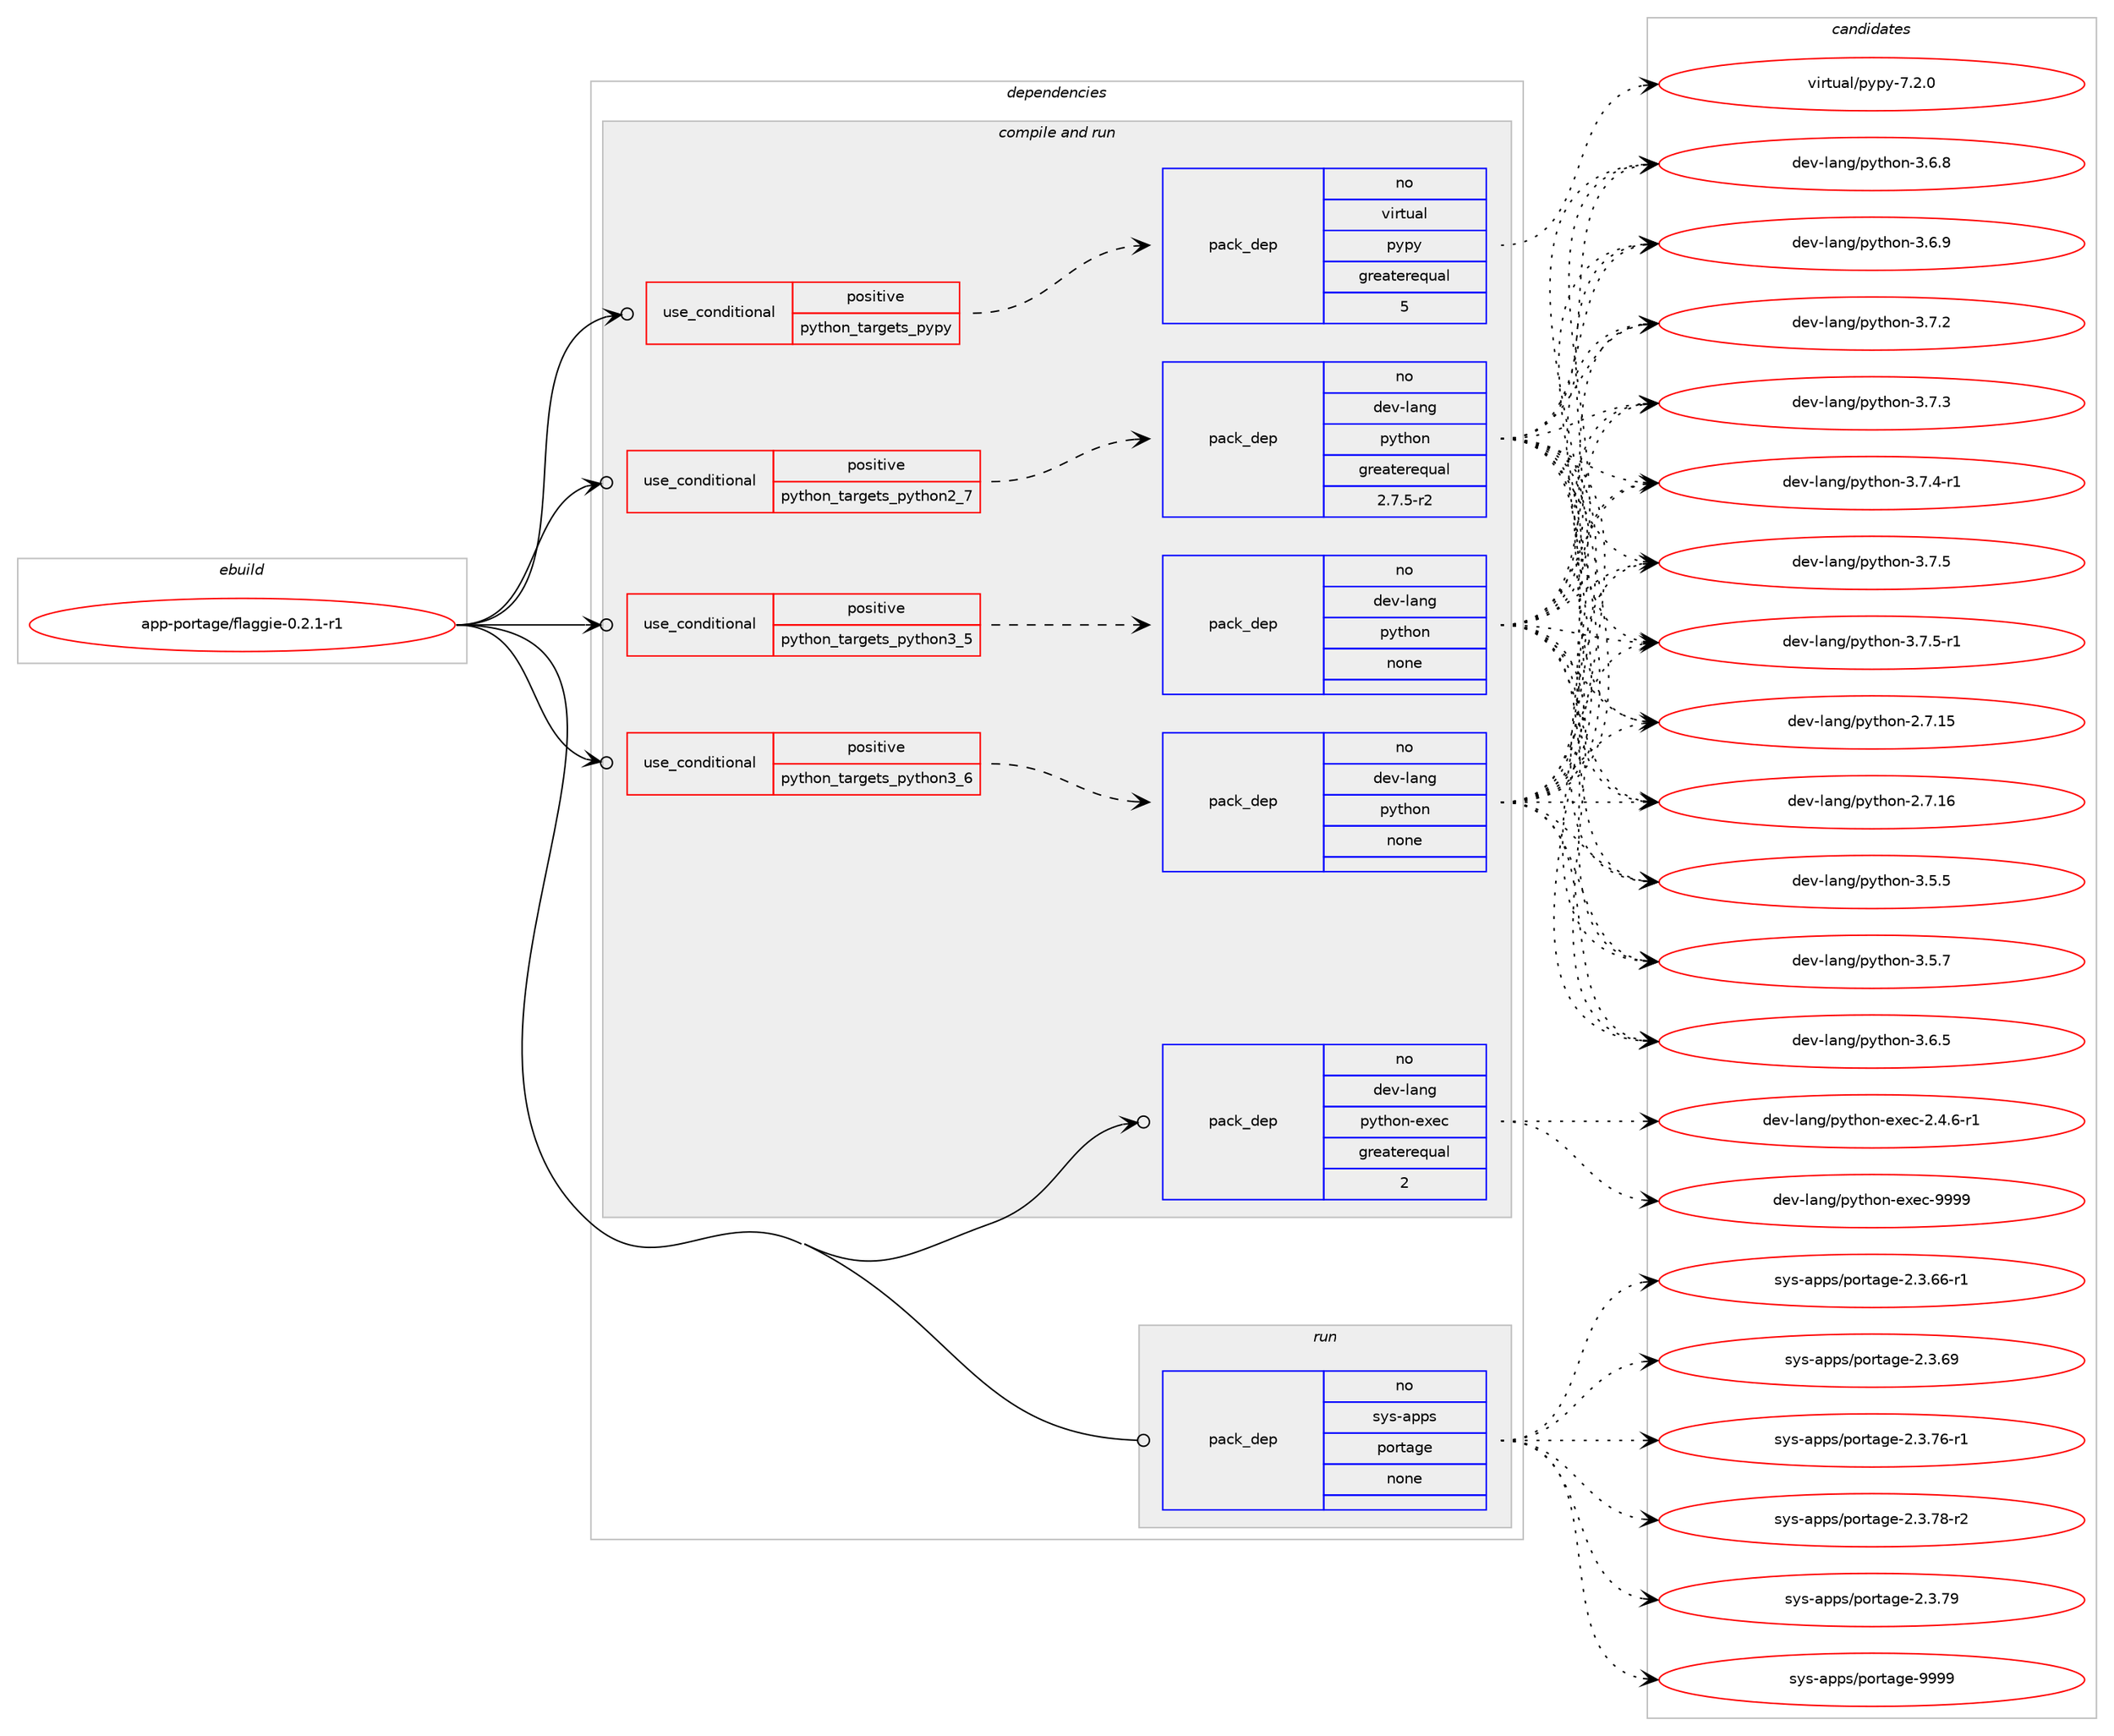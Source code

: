 digraph prolog {

# *************
# Graph options
# *************

newrank=true;
concentrate=true;
compound=true;
graph [rankdir=LR,fontname=Helvetica,fontsize=10,ranksep=1.5];#, ranksep=2.5, nodesep=0.2];
edge  [arrowhead=vee];
node  [fontname=Helvetica,fontsize=10];

# **********
# The ebuild
# **********

subgraph cluster_leftcol {
color=gray;
rank=same;
label=<<i>ebuild</i>>;
id [label="app-portage/flaggie-0.2.1-r1", color=red, width=4, href="../app-portage/flaggie-0.2.1-r1.svg"];
}

# ****************
# The dependencies
# ****************

subgraph cluster_midcol {
color=gray;
label=<<i>dependencies</i>>;
subgraph cluster_compile {
fillcolor="#eeeeee";
style=filled;
label=<<i>compile</i>>;
}
subgraph cluster_compileandrun {
fillcolor="#eeeeee";
style=filled;
label=<<i>compile and run</i>>;
subgraph cond120416 {
dependency505097 [label=<<TABLE BORDER="0" CELLBORDER="1" CELLSPACING="0" CELLPADDING="4"><TR><TD ROWSPAN="3" CELLPADDING="10">use_conditional</TD></TR><TR><TD>positive</TD></TR><TR><TD>python_targets_pypy</TD></TR></TABLE>>, shape=none, color=red];
subgraph pack375550 {
dependency505098 [label=<<TABLE BORDER="0" CELLBORDER="1" CELLSPACING="0" CELLPADDING="4" WIDTH="220"><TR><TD ROWSPAN="6" CELLPADDING="30">pack_dep</TD></TR><TR><TD WIDTH="110">no</TD></TR><TR><TD>virtual</TD></TR><TR><TD>pypy</TD></TR><TR><TD>greaterequal</TD></TR><TR><TD>5</TD></TR></TABLE>>, shape=none, color=blue];
}
dependency505097:e -> dependency505098:w [weight=20,style="dashed",arrowhead="vee"];
}
id:e -> dependency505097:w [weight=20,style="solid",arrowhead="odotvee"];
subgraph cond120417 {
dependency505099 [label=<<TABLE BORDER="0" CELLBORDER="1" CELLSPACING="0" CELLPADDING="4"><TR><TD ROWSPAN="3" CELLPADDING="10">use_conditional</TD></TR><TR><TD>positive</TD></TR><TR><TD>python_targets_python2_7</TD></TR></TABLE>>, shape=none, color=red];
subgraph pack375551 {
dependency505100 [label=<<TABLE BORDER="0" CELLBORDER="1" CELLSPACING="0" CELLPADDING="4" WIDTH="220"><TR><TD ROWSPAN="6" CELLPADDING="30">pack_dep</TD></TR><TR><TD WIDTH="110">no</TD></TR><TR><TD>dev-lang</TD></TR><TR><TD>python</TD></TR><TR><TD>greaterequal</TD></TR><TR><TD>2.7.5-r2</TD></TR></TABLE>>, shape=none, color=blue];
}
dependency505099:e -> dependency505100:w [weight=20,style="dashed",arrowhead="vee"];
}
id:e -> dependency505099:w [weight=20,style="solid",arrowhead="odotvee"];
subgraph cond120418 {
dependency505101 [label=<<TABLE BORDER="0" CELLBORDER="1" CELLSPACING="0" CELLPADDING="4"><TR><TD ROWSPAN="3" CELLPADDING="10">use_conditional</TD></TR><TR><TD>positive</TD></TR><TR><TD>python_targets_python3_5</TD></TR></TABLE>>, shape=none, color=red];
subgraph pack375552 {
dependency505102 [label=<<TABLE BORDER="0" CELLBORDER="1" CELLSPACING="0" CELLPADDING="4" WIDTH="220"><TR><TD ROWSPAN="6" CELLPADDING="30">pack_dep</TD></TR><TR><TD WIDTH="110">no</TD></TR><TR><TD>dev-lang</TD></TR><TR><TD>python</TD></TR><TR><TD>none</TD></TR><TR><TD></TD></TR></TABLE>>, shape=none, color=blue];
}
dependency505101:e -> dependency505102:w [weight=20,style="dashed",arrowhead="vee"];
}
id:e -> dependency505101:w [weight=20,style="solid",arrowhead="odotvee"];
subgraph cond120419 {
dependency505103 [label=<<TABLE BORDER="0" CELLBORDER="1" CELLSPACING="0" CELLPADDING="4"><TR><TD ROWSPAN="3" CELLPADDING="10">use_conditional</TD></TR><TR><TD>positive</TD></TR><TR><TD>python_targets_python3_6</TD></TR></TABLE>>, shape=none, color=red];
subgraph pack375553 {
dependency505104 [label=<<TABLE BORDER="0" CELLBORDER="1" CELLSPACING="0" CELLPADDING="4" WIDTH="220"><TR><TD ROWSPAN="6" CELLPADDING="30">pack_dep</TD></TR><TR><TD WIDTH="110">no</TD></TR><TR><TD>dev-lang</TD></TR><TR><TD>python</TD></TR><TR><TD>none</TD></TR><TR><TD></TD></TR></TABLE>>, shape=none, color=blue];
}
dependency505103:e -> dependency505104:w [weight=20,style="dashed",arrowhead="vee"];
}
id:e -> dependency505103:w [weight=20,style="solid",arrowhead="odotvee"];
subgraph pack375554 {
dependency505105 [label=<<TABLE BORDER="0" CELLBORDER="1" CELLSPACING="0" CELLPADDING="4" WIDTH="220"><TR><TD ROWSPAN="6" CELLPADDING="30">pack_dep</TD></TR><TR><TD WIDTH="110">no</TD></TR><TR><TD>dev-lang</TD></TR><TR><TD>python-exec</TD></TR><TR><TD>greaterequal</TD></TR><TR><TD>2</TD></TR></TABLE>>, shape=none, color=blue];
}
id:e -> dependency505105:w [weight=20,style="solid",arrowhead="odotvee"];
}
subgraph cluster_run {
fillcolor="#eeeeee";
style=filled;
label=<<i>run</i>>;
subgraph pack375555 {
dependency505106 [label=<<TABLE BORDER="0" CELLBORDER="1" CELLSPACING="0" CELLPADDING="4" WIDTH="220"><TR><TD ROWSPAN="6" CELLPADDING="30">pack_dep</TD></TR><TR><TD WIDTH="110">no</TD></TR><TR><TD>sys-apps</TD></TR><TR><TD>portage</TD></TR><TR><TD>none</TD></TR><TR><TD></TD></TR></TABLE>>, shape=none, color=blue];
}
id:e -> dependency505106:w [weight=20,style="solid",arrowhead="odot"];
}
}

# **************
# The candidates
# **************

subgraph cluster_choices {
rank=same;
color=gray;
label=<<i>candidates</i>>;

subgraph choice375550 {
color=black;
nodesep=1;
choice1181051141161179710847112121112121455546504648 [label="virtual/pypy-7.2.0", color=red, width=4,href="../virtual/pypy-7.2.0.svg"];
dependency505098:e -> choice1181051141161179710847112121112121455546504648:w [style=dotted,weight="100"];
}
subgraph choice375551 {
color=black;
nodesep=1;
choice10010111845108971101034711212111610411111045504655464953 [label="dev-lang/python-2.7.15", color=red, width=4,href="../dev-lang/python-2.7.15.svg"];
choice10010111845108971101034711212111610411111045504655464954 [label="dev-lang/python-2.7.16", color=red, width=4,href="../dev-lang/python-2.7.16.svg"];
choice100101118451089711010347112121116104111110455146534653 [label="dev-lang/python-3.5.5", color=red, width=4,href="../dev-lang/python-3.5.5.svg"];
choice100101118451089711010347112121116104111110455146534655 [label="dev-lang/python-3.5.7", color=red, width=4,href="../dev-lang/python-3.5.7.svg"];
choice100101118451089711010347112121116104111110455146544653 [label="dev-lang/python-3.6.5", color=red, width=4,href="../dev-lang/python-3.6.5.svg"];
choice100101118451089711010347112121116104111110455146544656 [label="dev-lang/python-3.6.8", color=red, width=4,href="../dev-lang/python-3.6.8.svg"];
choice100101118451089711010347112121116104111110455146544657 [label="dev-lang/python-3.6.9", color=red, width=4,href="../dev-lang/python-3.6.9.svg"];
choice100101118451089711010347112121116104111110455146554650 [label="dev-lang/python-3.7.2", color=red, width=4,href="../dev-lang/python-3.7.2.svg"];
choice100101118451089711010347112121116104111110455146554651 [label="dev-lang/python-3.7.3", color=red, width=4,href="../dev-lang/python-3.7.3.svg"];
choice1001011184510897110103471121211161041111104551465546524511449 [label="dev-lang/python-3.7.4-r1", color=red, width=4,href="../dev-lang/python-3.7.4-r1.svg"];
choice100101118451089711010347112121116104111110455146554653 [label="dev-lang/python-3.7.5", color=red, width=4,href="../dev-lang/python-3.7.5.svg"];
choice1001011184510897110103471121211161041111104551465546534511449 [label="dev-lang/python-3.7.5-r1", color=red, width=4,href="../dev-lang/python-3.7.5-r1.svg"];
dependency505100:e -> choice10010111845108971101034711212111610411111045504655464953:w [style=dotted,weight="100"];
dependency505100:e -> choice10010111845108971101034711212111610411111045504655464954:w [style=dotted,weight="100"];
dependency505100:e -> choice100101118451089711010347112121116104111110455146534653:w [style=dotted,weight="100"];
dependency505100:e -> choice100101118451089711010347112121116104111110455146534655:w [style=dotted,weight="100"];
dependency505100:e -> choice100101118451089711010347112121116104111110455146544653:w [style=dotted,weight="100"];
dependency505100:e -> choice100101118451089711010347112121116104111110455146544656:w [style=dotted,weight="100"];
dependency505100:e -> choice100101118451089711010347112121116104111110455146544657:w [style=dotted,weight="100"];
dependency505100:e -> choice100101118451089711010347112121116104111110455146554650:w [style=dotted,weight="100"];
dependency505100:e -> choice100101118451089711010347112121116104111110455146554651:w [style=dotted,weight="100"];
dependency505100:e -> choice1001011184510897110103471121211161041111104551465546524511449:w [style=dotted,weight="100"];
dependency505100:e -> choice100101118451089711010347112121116104111110455146554653:w [style=dotted,weight="100"];
dependency505100:e -> choice1001011184510897110103471121211161041111104551465546534511449:w [style=dotted,weight="100"];
}
subgraph choice375552 {
color=black;
nodesep=1;
choice10010111845108971101034711212111610411111045504655464953 [label="dev-lang/python-2.7.15", color=red, width=4,href="../dev-lang/python-2.7.15.svg"];
choice10010111845108971101034711212111610411111045504655464954 [label="dev-lang/python-2.7.16", color=red, width=4,href="../dev-lang/python-2.7.16.svg"];
choice100101118451089711010347112121116104111110455146534653 [label="dev-lang/python-3.5.5", color=red, width=4,href="../dev-lang/python-3.5.5.svg"];
choice100101118451089711010347112121116104111110455146534655 [label="dev-lang/python-3.5.7", color=red, width=4,href="../dev-lang/python-3.5.7.svg"];
choice100101118451089711010347112121116104111110455146544653 [label="dev-lang/python-3.6.5", color=red, width=4,href="../dev-lang/python-3.6.5.svg"];
choice100101118451089711010347112121116104111110455146544656 [label="dev-lang/python-3.6.8", color=red, width=4,href="../dev-lang/python-3.6.8.svg"];
choice100101118451089711010347112121116104111110455146544657 [label="dev-lang/python-3.6.9", color=red, width=4,href="../dev-lang/python-3.6.9.svg"];
choice100101118451089711010347112121116104111110455146554650 [label="dev-lang/python-3.7.2", color=red, width=4,href="../dev-lang/python-3.7.2.svg"];
choice100101118451089711010347112121116104111110455146554651 [label="dev-lang/python-3.7.3", color=red, width=4,href="../dev-lang/python-3.7.3.svg"];
choice1001011184510897110103471121211161041111104551465546524511449 [label="dev-lang/python-3.7.4-r1", color=red, width=4,href="../dev-lang/python-3.7.4-r1.svg"];
choice100101118451089711010347112121116104111110455146554653 [label="dev-lang/python-3.7.5", color=red, width=4,href="../dev-lang/python-3.7.5.svg"];
choice1001011184510897110103471121211161041111104551465546534511449 [label="dev-lang/python-3.7.5-r1", color=red, width=4,href="../dev-lang/python-3.7.5-r1.svg"];
dependency505102:e -> choice10010111845108971101034711212111610411111045504655464953:w [style=dotted,weight="100"];
dependency505102:e -> choice10010111845108971101034711212111610411111045504655464954:w [style=dotted,weight="100"];
dependency505102:e -> choice100101118451089711010347112121116104111110455146534653:w [style=dotted,weight="100"];
dependency505102:e -> choice100101118451089711010347112121116104111110455146534655:w [style=dotted,weight="100"];
dependency505102:e -> choice100101118451089711010347112121116104111110455146544653:w [style=dotted,weight="100"];
dependency505102:e -> choice100101118451089711010347112121116104111110455146544656:w [style=dotted,weight="100"];
dependency505102:e -> choice100101118451089711010347112121116104111110455146544657:w [style=dotted,weight="100"];
dependency505102:e -> choice100101118451089711010347112121116104111110455146554650:w [style=dotted,weight="100"];
dependency505102:e -> choice100101118451089711010347112121116104111110455146554651:w [style=dotted,weight="100"];
dependency505102:e -> choice1001011184510897110103471121211161041111104551465546524511449:w [style=dotted,weight="100"];
dependency505102:e -> choice100101118451089711010347112121116104111110455146554653:w [style=dotted,weight="100"];
dependency505102:e -> choice1001011184510897110103471121211161041111104551465546534511449:w [style=dotted,weight="100"];
}
subgraph choice375553 {
color=black;
nodesep=1;
choice10010111845108971101034711212111610411111045504655464953 [label="dev-lang/python-2.7.15", color=red, width=4,href="../dev-lang/python-2.7.15.svg"];
choice10010111845108971101034711212111610411111045504655464954 [label="dev-lang/python-2.7.16", color=red, width=4,href="../dev-lang/python-2.7.16.svg"];
choice100101118451089711010347112121116104111110455146534653 [label="dev-lang/python-3.5.5", color=red, width=4,href="../dev-lang/python-3.5.5.svg"];
choice100101118451089711010347112121116104111110455146534655 [label="dev-lang/python-3.5.7", color=red, width=4,href="../dev-lang/python-3.5.7.svg"];
choice100101118451089711010347112121116104111110455146544653 [label="dev-lang/python-3.6.5", color=red, width=4,href="../dev-lang/python-3.6.5.svg"];
choice100101118451089711010347112121116104111110455146544656 [label="dev-lang/python-3.6.8", color=red, width=4,href="../dev-lang/python-3.6.8.svg"];
choice100101118451089711010347112121116104111110455146544657 [label="dev-lang/python-3.6.9", color=red, width=4,href="../dev-lang/python-3.6.9.svg"];
choice100101118451089711010347112121116104111110455146554650 [label="dev-lang/python-3.7.2", color=red, width=4,href="../dev-lang/python-3.7.2.svg"];
choice100101118451089711010347112121116104111110455146554651 [label="dev-lang/python-3.7.3", color=red, width=4,href="../dev-lang/python-3.7.3.svg"];
choice1001011184510897110103471121211161041111104551465546524511449 [label="dev-lang/python-3.7.4-r1", color=red, width=4,href="../dev-lang/python-3.7.4-r1.svg"];
choice100101118451089711010347112121116104111110455146554653 [label="dev-lang/python-3.7.5", color=red, width=4,href="../dev-lang/python-3.7.5.svg"];
choice1001011184510897110103471121211161041111104551465546534511449 [label="dev-lang/python-3.7.5-r1", color=red, width=4,href="../dev-lang/python-3.7.5-r1.svg"];
dependency505104:e -> choice10010111845108971101034711212111610411111045504655464953:w [style=dotted,weight="100"];
dependency505104:e -> choice10010111845108971101034711212111610411111045504655464954:w [style=dotted,weight="100"];
dependency505104:e -> choice100101118451089711010347112121116104111110455146534653:w [style=dotted,weight="100"];
dependency505104:e -> choice100101118451089711010347112121116104111110455146534655:w [style=dotted,weight="100"];
dependency505104:e -> choice100101118451089711010347112121116104111110455146544653:w [style=dotted,weight="100"];
dependency505104:e -> choice100101118451089711010347112121116104111110455146544656:w [style=dotted,weight="100"];
dependency505104:e -> choice100101118451089711010347112121116104111110455146544657:w [style=dotted,weight="100"];
dependency505104:e -> choice100101118451089711010347112121116104111110455146554650:w [style=dotted,weight="100"];
dependency505104:e -> choice100101118451089711010347112121116104111110455146554651:w [style=dotted,weight="100"];
dependency505104:e -> choice1001011184510897110103471121211161041111104551465546524511449:w [style=dotted,weight="100"];
dependency505104:e -> choice100101118451089711010347112121116104111110455146554653:w [style=dotted,weight="100"];
dependency505104:e -> choice1001011184510897110103471121211161041111104551465546534511449:w [style=dotted,weight="100"];
}
subgraph choice375554 {
color=black;
nodesep=1;
choice10010111845108971101034711212111610411111045101120101994550465246544511449 [label="dev-lang/python-exec-2.4.6-r1", color=red, width=4,href="../dev-lang/python-exec-2.4.6-r1.svg"];
choice10010111845108971101034711212111610411111045101120101994557575757 [label="dev-lang/python-exec-9999", color=red, width=4,href="../dev-lang/python-exec-9999.svg"];
dependency505105:e -> choice10010111845108971101034711212111610411111045101120101994550465246544511449:w [style=dotted,weight="100"];
dependency505105:e -> choice10010111845108971101034711212111610411111045101120101994557575757:w [style=dotted,weight="100"];
}
subgraph choice375555 {
color=black;
nodesep=1;
choice11512111545971121121154711211111411697103101455046514654544511449 [label="sys-apps/portage-2.3.66-r1", color=red, width=4,href="../sys-apps/portage-2.3.66-r1.svg"];
choice1151211154597112112115471121111141169710310145504651465457 [label="sys-apps/portage-2.3.69", color=red, width=4,href="../sys-apps/portage-2.3.69.svg"];
choice11512111545971121121154711211111411697103101455046514655544511449 [label="sys-apps/portage-2.3.76-r1", color=red, width=4,href="../sys-apps/portage-2.3.76-r1.svg"];
choice11512111545971121121154711211111411697103101455046514655564511450 [label="sys-apps/portage-2.3.78-r2", color=red, width=4,href="../sys-apps/portage-2.3.78-r2.svg"];
choice1151211154597112112115471121111141169710310145504651465557 [label="sys-apps/portage-2.3.79", color=red, width=4,href="../sys-apps/portage-2.3.79.svg"];
choice115121115459711211211547112111114116971031014557575757 [label="sys-apps/portage-9999", color=red, width=4,href="../sys-apps/portage-9999.svg"];
dependency505106:e -> choice11512111545971121121154711211111411697103101455046514654544511449:w [style=dotted,weight="100"];
dependency505106:e -> choice1151211154597112112115471121111141169710310145504651465457:w [style=dotted,weight="100"];
dependency505106:e -> choice11512111545971121121154711211111411697103101455046514655544511449:w [style=dotted,weight="100"];
dependency505106:e -> choice11512111545971121121154711211111411697103101455046514655564511450:w [style=dotted,weight="100"];
dependency505106:e -> choice1151211154597112112115471121111141169710310145504651465557:w [style=dotted,weight="100"];
dependency505106:e -> choice115121115459711211211547112111114116971031014557575757:w [style=dotted,weight="100"];
}
}

}
